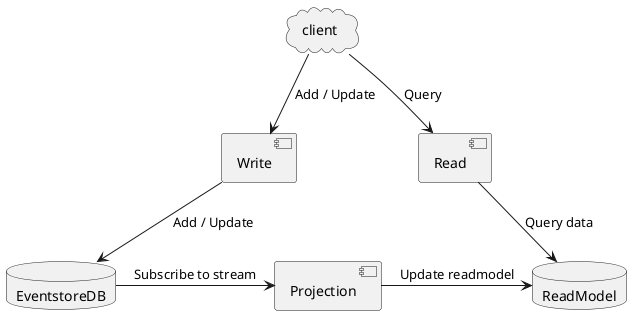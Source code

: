 @startuml
cloud client
component Write
component Read
database EventstoreDB
database ReadModel
component Projection

client --> Write : Add / Update
client --> Read : Query
Write --> EventstoreDB : Add / Update
EventstoreDB -> Projection : Subscribe to stream
Projection -> ReadModel : Update readmodel
Read --> ReadModel : Query data
@enduml